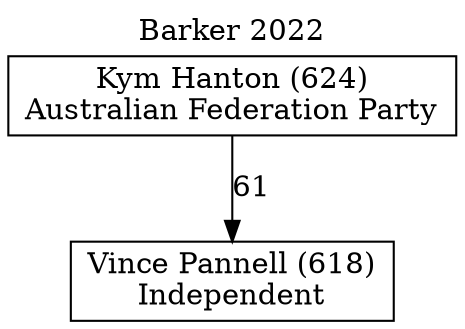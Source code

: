 // House preference flow
digraph "Vince Pannell (618)_Barker_2022" {
	graph [label="Barker 2022" labelloc=t mclimit=10]
	node [shape=box]
	"Vince Pannell (618)" [label="Vince Pannell (618)
Independent"]
	"Kym Hanton (624)" [label="Kym Hanton (624)
Australian Federation Party"]
	"Kym Hanton (624)" -> "Vince Pannell (618)" [label=61]
}
